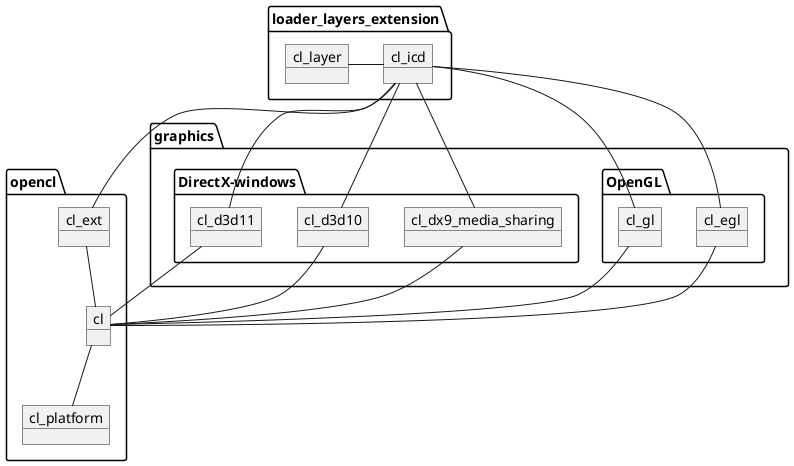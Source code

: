 @startuml
'Copyright (c) 2023 Via Technology Ltd. All Rights Reserved.

'title OpenCL packages

package opencl {
    object cl_platform
    object cl
    object cl_ext

    cl_ext -- cl
    cl -- cl_platform
}

package graphics {

    package OpenGL {
        object cl_egl
        object cl_gl
    }

    package DirectX-windows {
        object cl_dx9_media_sharing
        object cl_d3d10
        object cl_d3d11
    }

    cl_dx9_media_sharing -- cl
    cl_d3d10 -- cl
    cl_d3d11 -- cl
}

cl_gl -- cl
cl_egl -- cl

package loader_layers_extension {
    object cl_icd
    object cl_layer

    cl_layer - cl_icd
    cl_icd -- cl_ext

    cl_icd -- cl_egl
    cl_icd -- cl_gl
    cl_icd -- cl_dx9_media_sharing
    cl_icd -- cl_d3d10
    cl_icd -- cl_d3d11
}


@enduml
